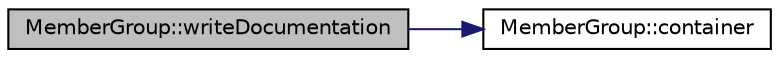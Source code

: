 digraph "MemberGroup::writeDocumentation"
{
 // LATEX_PDF_SIZE
  edge [fontname="Helvetica",fontsize="10",labelfontname="Helvetica",labelfontsize="10"];
  node [fontname="Helvetica",fontsize="10",shape=record];
  rankdir="LR";
  Node1 [label="MemberGroup::writeDocumentation",height=0.2,width=0.4,color="black", fillcolor="grey75", style="filled", fontcolor="black",tooltip=" "];
  Node1 -> Node2 [color="midnightblue",fontsize="10",style="solid"];
  Node2 [label="MemberGroup::container",height=0.2,width=0.4,color="black", fillcolor="white", style="filled",URL="$classMemberGroup.html#a1e680180c8170971bda95c445f9e8fd9",tooltip=" "];
}
